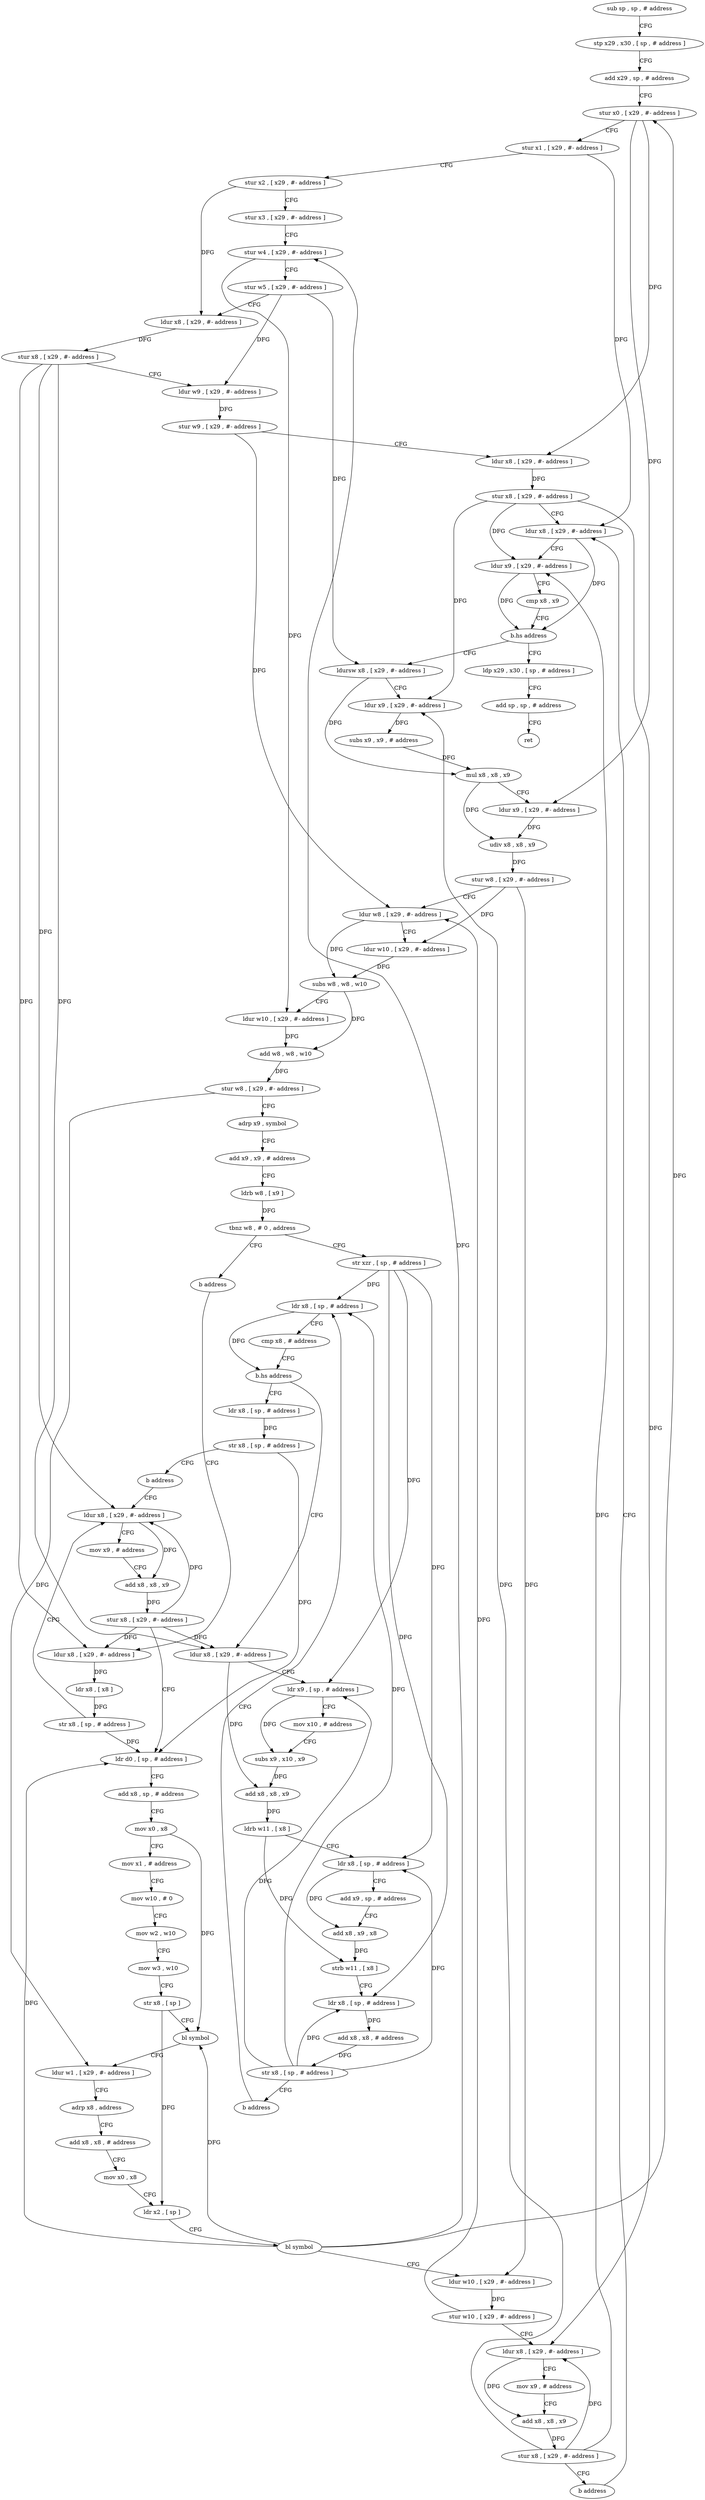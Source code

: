 digraph "func" {
"4217484" [label = "sub sp , sp , # address" ]
"4217488" [label = "stp x29 , x30 , [ sp , # address ]" ]
"4217492" [label = "add x29 , sp , # address" ]
"4217496" [label = "stur x0 , [ x29 , #- address ]" ]
"4217500" [label = "stur x1 , [ x29 , #- address ]" ]
"4217504" [label = "stur x2 , [ x29 , #- address ]" ]
"4217508" [label = "stur x3 , [ x29 , #- address ]" ]
"4217512" [label = "stur w4 , [ x29 , #- address ]" ]
"4217516" [label = "stur w5 , [ x29 , #- address ]" ]
"4217520" [label = "ldur x8 , [ x29 , #- address ]" ]
"4217524" [label = "stur x8 , [ x29 , #- address ]" ]
"4217528" [label = "ldur w9 , [ x29 , #- address ]" ]
"4217532" [label = "stur w9 , [ x29 , #- address ]" ]
"4217536" [label = "ldur x8 , [ x29 , #- address ]" ]
"4217540" [label = "stur x8 , [ x29 , #- address ]" ]
"4217544" [label = "ldur x8 , [ x29 , #- address ]" ]
"4217832" [label = "ldp x29 , x30 , [ sp , # address ]" ]
"4217836" [label = "add sp , sp , # address" ]
"4217840" [label = "ret" ]
"4217560" [label = "ldursw x8 , [ x29 , #- address ]" ]
"4217564" [label = "ldur x9 , [ x29 , #- address ]" ]
"4217568" [label = "subs x9 , x9 , # address" ]
"4217572" [label = "mul x8 , x8 , x9" ]
"4217576" [label = "ldur x9 , [ x29 , #- address ]" ]
"4217580" [label = "udiv x8 , x8 , x9" ]
"4217584" [label = "stur w8 , [ x29 , #- address ]" ]
"4217588" [label = "ldur w8 , [ x29 , #- address ]" ]
"4217592" [label = "ldur w10 , [ x29 , #- address ]" ]
"4217596" [label = "subs w8 , w8 , w10" ]
"4217600" [label = "ldur w10 , [ x29 , #- address ]" ]
"4217604" [label = "add w8 , w8 , w10" ]
"4217608" [label = "stur w8 , [ x29 , #- address ]" ]
"4217612" [label = "adrp x9 , symbol" ]
"4217616" [label = "add x9 , x9 , # address" ]
"4217620" [label = "ldrb w8 , [ x9 ]" ]
"4217624" [label = "tbnz w8 , # 0 , address" ]
"4217632" [label = "str xzr , [ sp , # address ]" ]
"4217628" [label = "b address" ]
"4217636" [label = "ldr x8 , [ sp , # address ]" ]
"4217716" [label = "ldur x8 , [ x29 , #- address ]" ]
"4217704" [label = "ldr x8 , [ sp , # address ]" ]
"4217708" [label = "str x8 , [ sp , # address ]" ]
"4217712" [label = "b address" ]
"4217728" [label = "ldur x8 , [ x29 , #- address ]" ]
"4217648" [label = "ldur x8 , [ x29 , #- address ]" ]
"4217652" [label = "ldr x9 , [ sp , # address ]" ]
"4217656" [label = "mov x10 , # address" ]
"4217660" [label = "subs x9 , x10 , x9" ]
"4217664" [label = "add x8 , x8 , x9" ]
"4217668" [label = "ldrb w11 , [ x8 ]" ]
"4217672" [label = "ldr x8 , [ sp , # address ]" ]
"4217676" [label = "add x9 , sp , # address" ]
"4217680" [label = "add x8 , x9 , x8" ]
"4217684" [label = "strb w11 , [ x8 ]" ]
"4217688" [label = "ldr x8 , [ sp , # address ]" ]
"4217692" [label = "add x8 , x8 , # address" ]
"4217696" [label = "str x8 , [ sp , # address ]" ]
"4217700" [label = "b address" ]
"4217720" [label = "ldr x8 , [ x8 ]" ]
"4217724" [label = "str x8 , [ sp , # address ]" ]
"4217732" [label = "mov x9 , # address" ]
"4217736" [label = "add x8 , x8 , x9" ]
"4217740" [label = "stur x8 , [ x29 , #- address ]" ]
"4217744" [label = "ldr d0 , [ sp , # address ]" ]
"4217748" [label = "add x8 , sp , # address" ]
"4217752" [label = "mov x0 , x8" ]
"4217756" [label = "mov x1 , # address" ]
"4217760" [label = "mov w10 , # 0" ]
"4217764" [label = "mov w2 , w10" ]
"4217768" [label = "mov w3 , w10" ]
"4217772" [label = "str x8 , [ sp ]" ]
"4217776" [label = "bl symbol" ]
"4217780" [label = "ldur w1 , [ x29 , #- address ]" ]
"4217784" [label = "adrp x8 , address" ]
"4217788" [label = "add x8 , x8 , # address" ]
"4217792" [label = "mov x0 , x8" ]
"4217796" [label = "ldr x2 , [ sp ]" ]
"4217800" [label = "bl symbol" ]
"4217804" [label = "ldur w10 , [ x29 , #- address ]" ]
"4217808" [label = "stur w10 , [ x29 , #- address ]" ]
"4217812" [label = "ldur x8 , [ x29 , #- address ]" ]
"4217816" [label = "mov x9 , # address" ]
"4217820" [label = "add x8 , x8 , x9" ]
"4217824" [label = "stur x8 , [ x29 , #- address ]" ]
"4217828" [label = "b address" ]
"4217640" [label = "cmp x8 , # address" ]
"4217644" [label = "b.hs address" ]
"4217548" [label = "ldur x9 , [ x29 , #- address ]" ]
"4217552" [label = "cmp x8 , x9" ]
"4217556" [label = "b.hs address" ]
"4217484" -> "4217488" [ label = "CFG" ]
"4217488" -> "4217492" [ label = "CFG" ]
"4217492" -> "4217496" [ label = "CFG" ]
"4217496" -> "4217500" [ label = "CFG" ]
"4217496" -> "4217536" [ label = "DFG" ]
"4217496" -> "4217576" [ label = "DFG" ]
"4217500" -> "4217504" [ label = "CFG" ]
"4217500" -> "4217544" [ label = "DFG" ]
"4217504" -> "4217508" [ label = "CFG" ]
"4217504" -> "4217520" [ label = "DFG" ]
"4217508" -> "4217512" [ label = "CFG" ]
"4217512" -> "4217516" [ label = "CFG" ]
"4217512" -> "4217600" [ label = "DFG" ]
"4217516" -> "4217520" [ label = "CFG" ]
"4217516" -> "4217528" [ label = "DFG" ]
"4217516" -> "4217560" [ label = "DFG" ]
"4217520" -> "4217524" [ label = "DFG" ]
"4217524" -> "4217528" [ label = "CFG" ]
"4217524" -> "4217716" [ label = "DFG" ]
"4217524" -> "4217648" [ label = "DFG" ]
"4217524" -> "4217728" [ label = "DFG" ]
"4217528" -> "4217532" [ label = "DFG" ]
"4217532" -> "4217536" [ label = "CFG" ]
"4217532" -> "4217588" [ label = "DFG" ]
"4217536" -> "4217540" [ label = "DFG" ]
"4217540" -> "4217544" [ label = "CFG" ]
"4217540" -> "4217548" [ label = "DFG" ]
"4217540" -> "4217564" [ label = "DFG" ]
"4217540" -> "4217812" [ label = "DFG" ]
"4217544" -> "4217548" [ label = "CFG" ]
"4217544" -> "4217556" [ label = "DFG" ]
"4217832" -> "4217836" [ label = "CFG" ]
"4217836" -> "4217840" [ label = "CFG" ]
"4217560" -> "4217564" [ label = "CFG" ]
"4217560" -> "4217572" [ label = "DFG" ]
"4217564" -> "4217568" [ label = "DFG" ]
"4217568" -> "4217572" [ label = "DFG" ]
"4217572" -> "4217576" [ label = "CFG" ]
"4217572" -> "4217580" [ label = "DFG" ]
"4217576" -> "4217580" [ label = "DFG" ]
"4217580" -> "4217584" [ label = "DFG" ]
"4217584" -> "4217588" [ label = "CFG" ]
"4217584" -> "4217592" [ label = "DFG" ]
"4217584" -> "4217804" [ label = "DFG" ]
"4217588" -> "4217592" [ label = "CFG" ]
"4217588" -> "4217596" [ label = "DFG" ]
"4217592" -> "4217596" [ label = "DFG" ]
"4217596" -> "4217600" [ label = "CFG" ]
"4217596" -> "4217604" [ label = "DFG" ]
"4217600" -> "4217604" [ label = "DFG" ]
"4217604" -> "4217608" [ label = "DFG" ]
"4217608" -> "4217612" [ label = "CFG" ]
"4217608" -> "4217780" [ label = "DFG" ]
"4217612" -> "4217616" [ label = "CFG" ]
"4217616" -> "4217620" [ label = "CFG" ]
"4217620" -> "4217624" [ label = "DFG" ]
"4217624" -> "4217632" [ label = "CFG" ]
"4217624" -> "4217628" [ label = "CFG" ]
"4217632" -> "4217636" [ label = "DFG" ]
"4217632" -> "4217652" [ label = "DFG" ]
"4217632" -> "4217672" [ label = "DFG" ]
"4217632" -> "4217688" [ label = "DFG" ]
"4217628" -> "4217716" [ label = "CFG" ]
"4217636" -> "4217640" [ label = "CFG" ]
"4217636" -> "4217644" [ label = "DFG" ]
"4217716" -> "4217720" [ label = "DFG" ]
"4217704" -> "4217708" [ label = "DFG" ]
"4217708" -> "4217712" [ label = "CFG" ]
"4217708" -> "4217744" [ label = "DFG" ]
"4217712" -> "4217728" [ label = "CFG" ]
"4217728" -> "4217732" [ label = "CFG" ]
"4217728" -> "4217736" [ label = "DFG" ]
"4217648" -> "4217652" [ label = "CFG" ]
"4217648" -> "4217664" [ label = "DFG" ]
"4217652" -> "4217656" [ label = "CFG" ]
"4217652" -> "4217660" [ label = "DFG" ]
"4217656" -> "4217660" [ label = "CFG" ]
"4217660" -> "4217664" [ label = "DFG" ]
"4217664" -> "4217668" [ label = "DFG" ]
"4217668" -> "4217672" [ label = "CFG" ]
"4217668" -> "4217684" [ label = "DFG" ]
"4217672" -> "4217676" [ label = "CFG" ]
"4217672" -> "4217680" [ label = "DFG" ]
"4217676" -> "4217680" [ label = "CFG" ]
"4217680" -> "4217684" [ label = "DFG" ]
"4217684" -> "4217688" [ label = "CFG" ]
"4217688" -> "4217692" [ label = "DFG" ]
"4217692" -> "4217696" [ label = "DFG" ]
"4217696" -> "4217700" [ label = "CFG" ]
"4217696" -> "4217636" [ label = "DFG" ]
"4217696" -> "4217652" [ label = "DFG" ]
"4217696" -> "4217672" [ label = "DFG" ]
"4217696" -> "4217688" [ label = "DFG" ]
"4217700" -> "4217636" [ label = "CFG" ]
"4217720" -> "4217724" [ label = "DFG" ]
"4217724" -> "4217728" [ label = "CFG" ]
"4217724" -> "4217744" [ label = "DFG" ]
"4217732" -> "4217736" [ label = "CFG" ]
"4217736" -> "4217740" [ label = "DFG" ]
"4217740" -> "4217744" [ label = "CFG" ]
"4217740" -> "4217716" [ label = "DFG" ]
"4217740" -> "4217648" [ label = "DFG" ]
"4217740" -> "4217728" [ label = "DFG" ]
"4217744" -> "4217748" [ label = "CFG" ]
"4217748" -> "4217752" [ label = "CFG" ]
"4217752" -> "4217756" [ label = "CFG" ]
"4217752" -> "4217776" [ label = "DFG" ]
"4217756" -> "4217760" [ label = "CFG" ]
"4217760" -> "4217764" [ label = "CFG" ]
"4217764" -> "4217768" [ label = "CFG" ]
"4217768" -> "4217772" [ label = "CFG" ]
"4217772" -> "4217776" [ label = "CFG" ]
"4217772" -> "4217796" [ label = "DFG" ]
"4217776" -> "4217780" [ label = "CFG" ]
"4217780" -> "4217784" [ label = "CFG" ]
"4217784" -> "4217788" [ label = "CFG" ]
"4217788" -> "4217792" [ label = "CFG" ]
"4217792" -> "4217796" [ label = "CFG" ]
"4217796" -> "4217800" [ label = "CFG" ]
"4217800" -> "4217804" [ label = "CFG" ]
"4217800" -> "4217496" [ label = "DFG" ]
"4217800" -> "4217512" [ label = "DFG" ]
"4217800" -> "4217776" [ label = "DFG" ]
"4217800" -> "4217744" [ label = "DFG" ]
"4217804" -> "4217808" [ label = "DFG" ]
"4217808" -> "4217812" [ label = "CFG" ]
"4217808" -> "4217588" [ label = "DFG" ]
"4217812" -> "4217816" [ label = "CFG" ]
"4217812" -> "4217820" [ label = "DFG" ]
"4217816" -> "4217820" [ label = "CFG" ]
"4217820" -> "4217824" [ label = "DFG" ]
"4217824" -> "4217828" [ label = "CFG" ]
"4217824" -> "4217548" [ label = "DFG" ]
"4217824" -> "4217564" [ label = "DFG" ]
"4217824" -> "4217812" [ label = "DFG" ]
"4217828" -> "4217544" [ label = "CFG" ]
"4217640" -> "4217644" [ label = "CFG" ]
"4217644" -> "4217704" [ label = "CFG" ]
"4217644" -> "4217648" [ label = "CFG" ]
"4217548" -> "4217552" [ label = "CFG" ]
"4217548" -> "4217556" [ label = "DFG" ]
"4217552" -> "4217556" [ label = "CFG" ]
"4217556" -> "4217832" [ label = "CFG" ]
"4217556" -> "4217560" [ label = "CFG" ]
}
